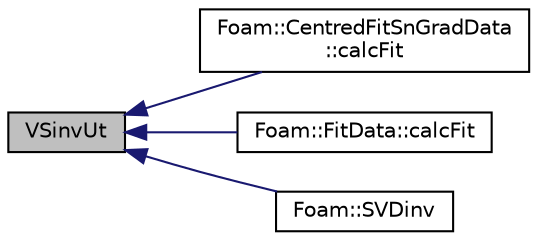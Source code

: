 digraph "VSinvUt"
{
  bgcolor="transparent";
  edge [fontname="Helvetica",fontsize="10",labelfontname="Helvetica",labelfontsize="10"];
  node [fontname="Helvetica",fontsize="10",shape=record];
  rankdir="LR";
  Node1 [label="VSinvUt",height=0.2,width=0.4,color="black", fillcolor="grey75", style="filled", fontcolor="black"];
  Node1 -> Node2 [dir="back",color="midnightblue",fontsize="10",style="solid",fontname="Helvetica"];
  Node2 [label="Foam::CentredFitSnGradData\l::calcFit",height=0.2,width=0.4,color="black",URL="$a00255.html#aefda46e1cd06a81638fb7b122137fba5",tooltip="Calculate the fit for the specified face and set the coefficients. "];
  Node1 -> Node3 [dir="back",color="midnightblue",fontsize="10",style="solid",fontname="Helvetica"];
  Node3 [label="Foam::FitData::calcFit",height=0.2,width=0.4,color="black",URL="$a00807.html#a3bf9586b6fa7d99e540376edce8f7ac2",tooltip="Calculate the fit for the specified face and set the coefficients. "];
  Node1 -> Node4 [dir="back",color="midnightblue",fontsize="10",style="solid",fontname="Helvetica"];
  Node4 [label="Foam::SVDinv",height=0.2,width=0.4,color="black",URL="$a10675.html#af2866775ef9c162b8ff2018dd903cdad",tooltip="Return the inverse of matrix A using SVD. "];
}
